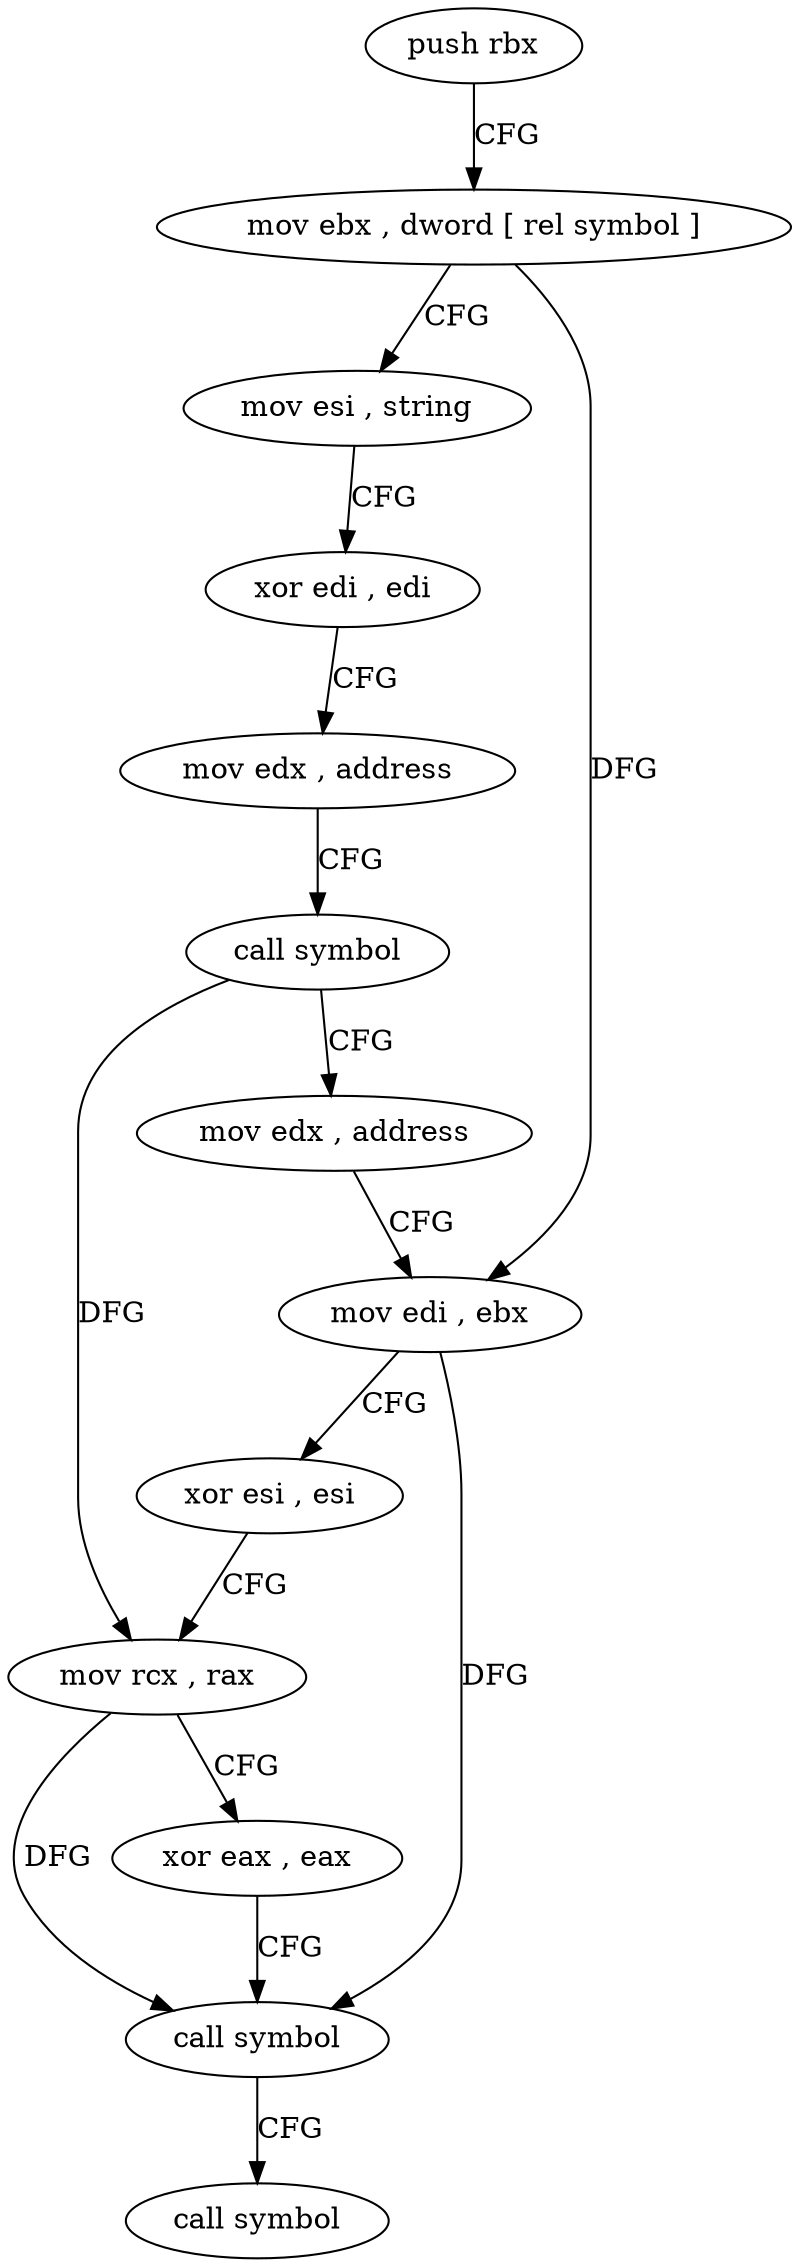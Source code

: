digraph "func" {
"4218288" [label = "push rbx" ]
"4218289" [label = "mov ebx , dword [ rel symbol ]" ]
"4218295" [label = "mov esi , string" ]
"4218300" [label = "xor edi , edi" ]
"4218302" [label = "mov edx , address" ]
"4218307" [label = "call symbol" ]
"4218312" [label = "mov edx , address" ]
"4218317" [label = "mov edi , ebx" ]
"4218319" [label = "xor esi , esi" ]
"4218321" [label = "mov rcx , rax" ]
"4218324" [label = "xor eax , eax" ]
"4218326" [label = "call symbol" ]
"4218331" [label = "call symbol" ]
"4218288" -> "4218289" [ label = "CFG" ]
"4218289" -> "4218295" [ label = "CFG" ]
"4218289" -> "4218317" [ label = "DFG" ]
"4218295" -> "4218300" [ label = "CFG" ]
"4218300" -> "4218302" [ label = "CFG" ]
"4218302" -> "4218307" [ label = "CFG" ]
"4218307" -> "4218312" [ label = "CFG" ]
"4218307" -> "4218321" [ label = "DFG" ]
"4218312" -> "4218317" [ label = "CFG" ]
"4218317" -> "4218319" [ label = "CFG" ]
"4218317" -> "4218326" [ label = "DFG" ]
"4218319" -> "4218321" [ label = "CFG" ]
"4218321" -> "4218324" [ label = "CFG" ]
"4218321" -> "4218326" [ label = "DFG" ]
"4218324" -> "4218326" [ label = "CFG" ]
"4218326" -> "4218331" [ label = "CFG" ]
}
